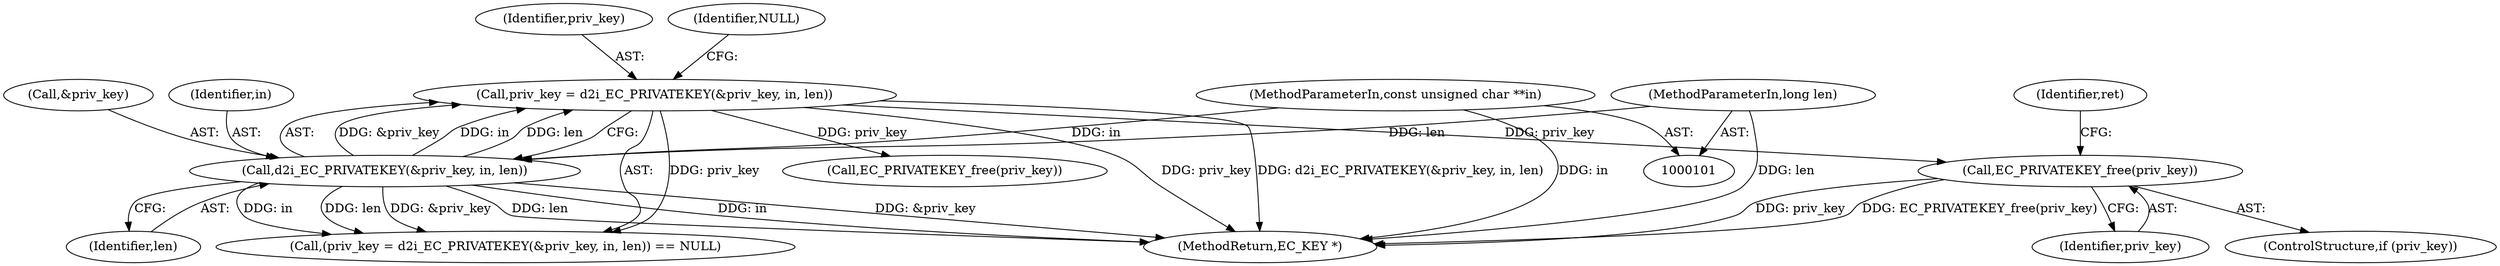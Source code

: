 digraph "0_openssl_1b4a8df38fc9ab3c089ca5765075ee53ec5bd66a@API" {
"1000348" [label="(Call,EC_PRIVATEKEY_free(priv_key))"];
"1000132" [label="(Call,priv_key = d2i_EC_PRIVATEKEY(&priv_key, in, len))"];
"1000134" [label="(Call,d2i_EC_PRIVATEKEY(&priv_key, in, len))"];
"1000103" [label="(MethodParameterIn,const unsigned char **in)"];
"1000104" [label="(MethodParameterIn,long len)"];
"1000135" [label="(Call,&priv_key)"];
"1000138" [label="(Identifier,len)"];
"1000352" [label="(MethodReturn,EC_KEY *)"];
"1000346" [label="(ControlStructure,if (priv_key))"];
"1000137" [label="(Identifier,in)"];
"1000144" [label="(Call,EC_PRIVATEKEY_free(priv_key))"];
"1000348" [label="(Call,EC_PRIVATEKEY_free(priv_key))"];
"1000132" [label="(Call,priv_key = d2i_EC_PRIVATEKEY(&priv_key, in, len))"];
"1000349" [label="(Identifier,priv_key)"];
"1000103" [label="(MethodParameterIn,const unsigned char **in)"];
"1000104" [label="(MethodParameterIn,long len)"];
"1000133" [label="(Identifier,priv_key)"];
"1000139" [label="(Identifier,NULL)"];
"1000351" [label="(Identifier,ret)"];
"1000131" [label="(Call,(priv_key = d2i_EC_PRIVATEKEY(&priv_key, in, len)) == NULL)"];
"1000134" [label="(Call,d2i_EC_PRIVATEKEY(&priv_key, in, len))"];
"1000348" -> "1000346"  [label="AST: "];
"1000348" -> "1000349"  [label="CFG: "];
"1000349" -> "1000348"  [label="AST: "];
"1000351" -> "1000348"  [label="CFG: "];
"1000348" -> "1000352"  [label="DDG: priv_key"];
"1000348" -> "1000352"  [label="DDG: EC_PRIVATEKEY_free(priv_key)"];
"1000132" -> "1000348"  [label="DDG: priv_key"];
"1000132" -> "1000131"  [label="AST: "];
"1000132" -> "1000134"  [label="CFG: "];
"1000133" -> "1000132"  [label="AST: "];
"1000134" -> "1000132"  [label="AST: "];
"1000139" -> "1000132"  [label="CFG: "];
"1000132" -> "1000352"  [label="DDG: d2i_EC_PRIVATEKEY(&priv_key, in, len)"];
"1000132" -> "1000352"  [label="DDG: priv_key"];
"1000132" -> "1000131"  [label="DDG: priv_key"];
"1000134" -> "1000132"  [label="DDG: &priv_key"];
"1000134" -> "1000132"  [label="DDG: in"];
"1000134" -> "1000132"  [label="DDG: len"];
"1000132" -> "1000144"  [label="DDG: priv_key"];
"1000134" -> "1000138"  [label="CFG: "];
"1000135" -> "1000134"  [label="AST: "];
"1000137" -> "1000134"  [label="AST: "];
"1000138" -> "1000134"  [label="AST: "];
"1000134" -> "1000352"  [label="DDG: &priv_key"];
"1000134" -> "1000352"  [label="DDG: len"];
"1000134" -> "1000352"  [label="DDG: in"];
"1000134" -> "1000131"  [label="DDG: &priv_key"];
"1000134" -> "1000131"  [label="DDG: in"];
"1000134" -> "1000131"  [label="DDG: len"];
"1000103" -> "1000134"  [label="DDG: in"];
"1000104" -> "1000134"  [label="DDG: len"];
"1000103" -> "1000101"  [label="AST: "];
"1000103" -> "1000352"  [label="DDG: in"];
"1000104" -> "1000101"  [label="AST: "];
"1000104" -> "1000352"  [label="DDG: len"];
}
